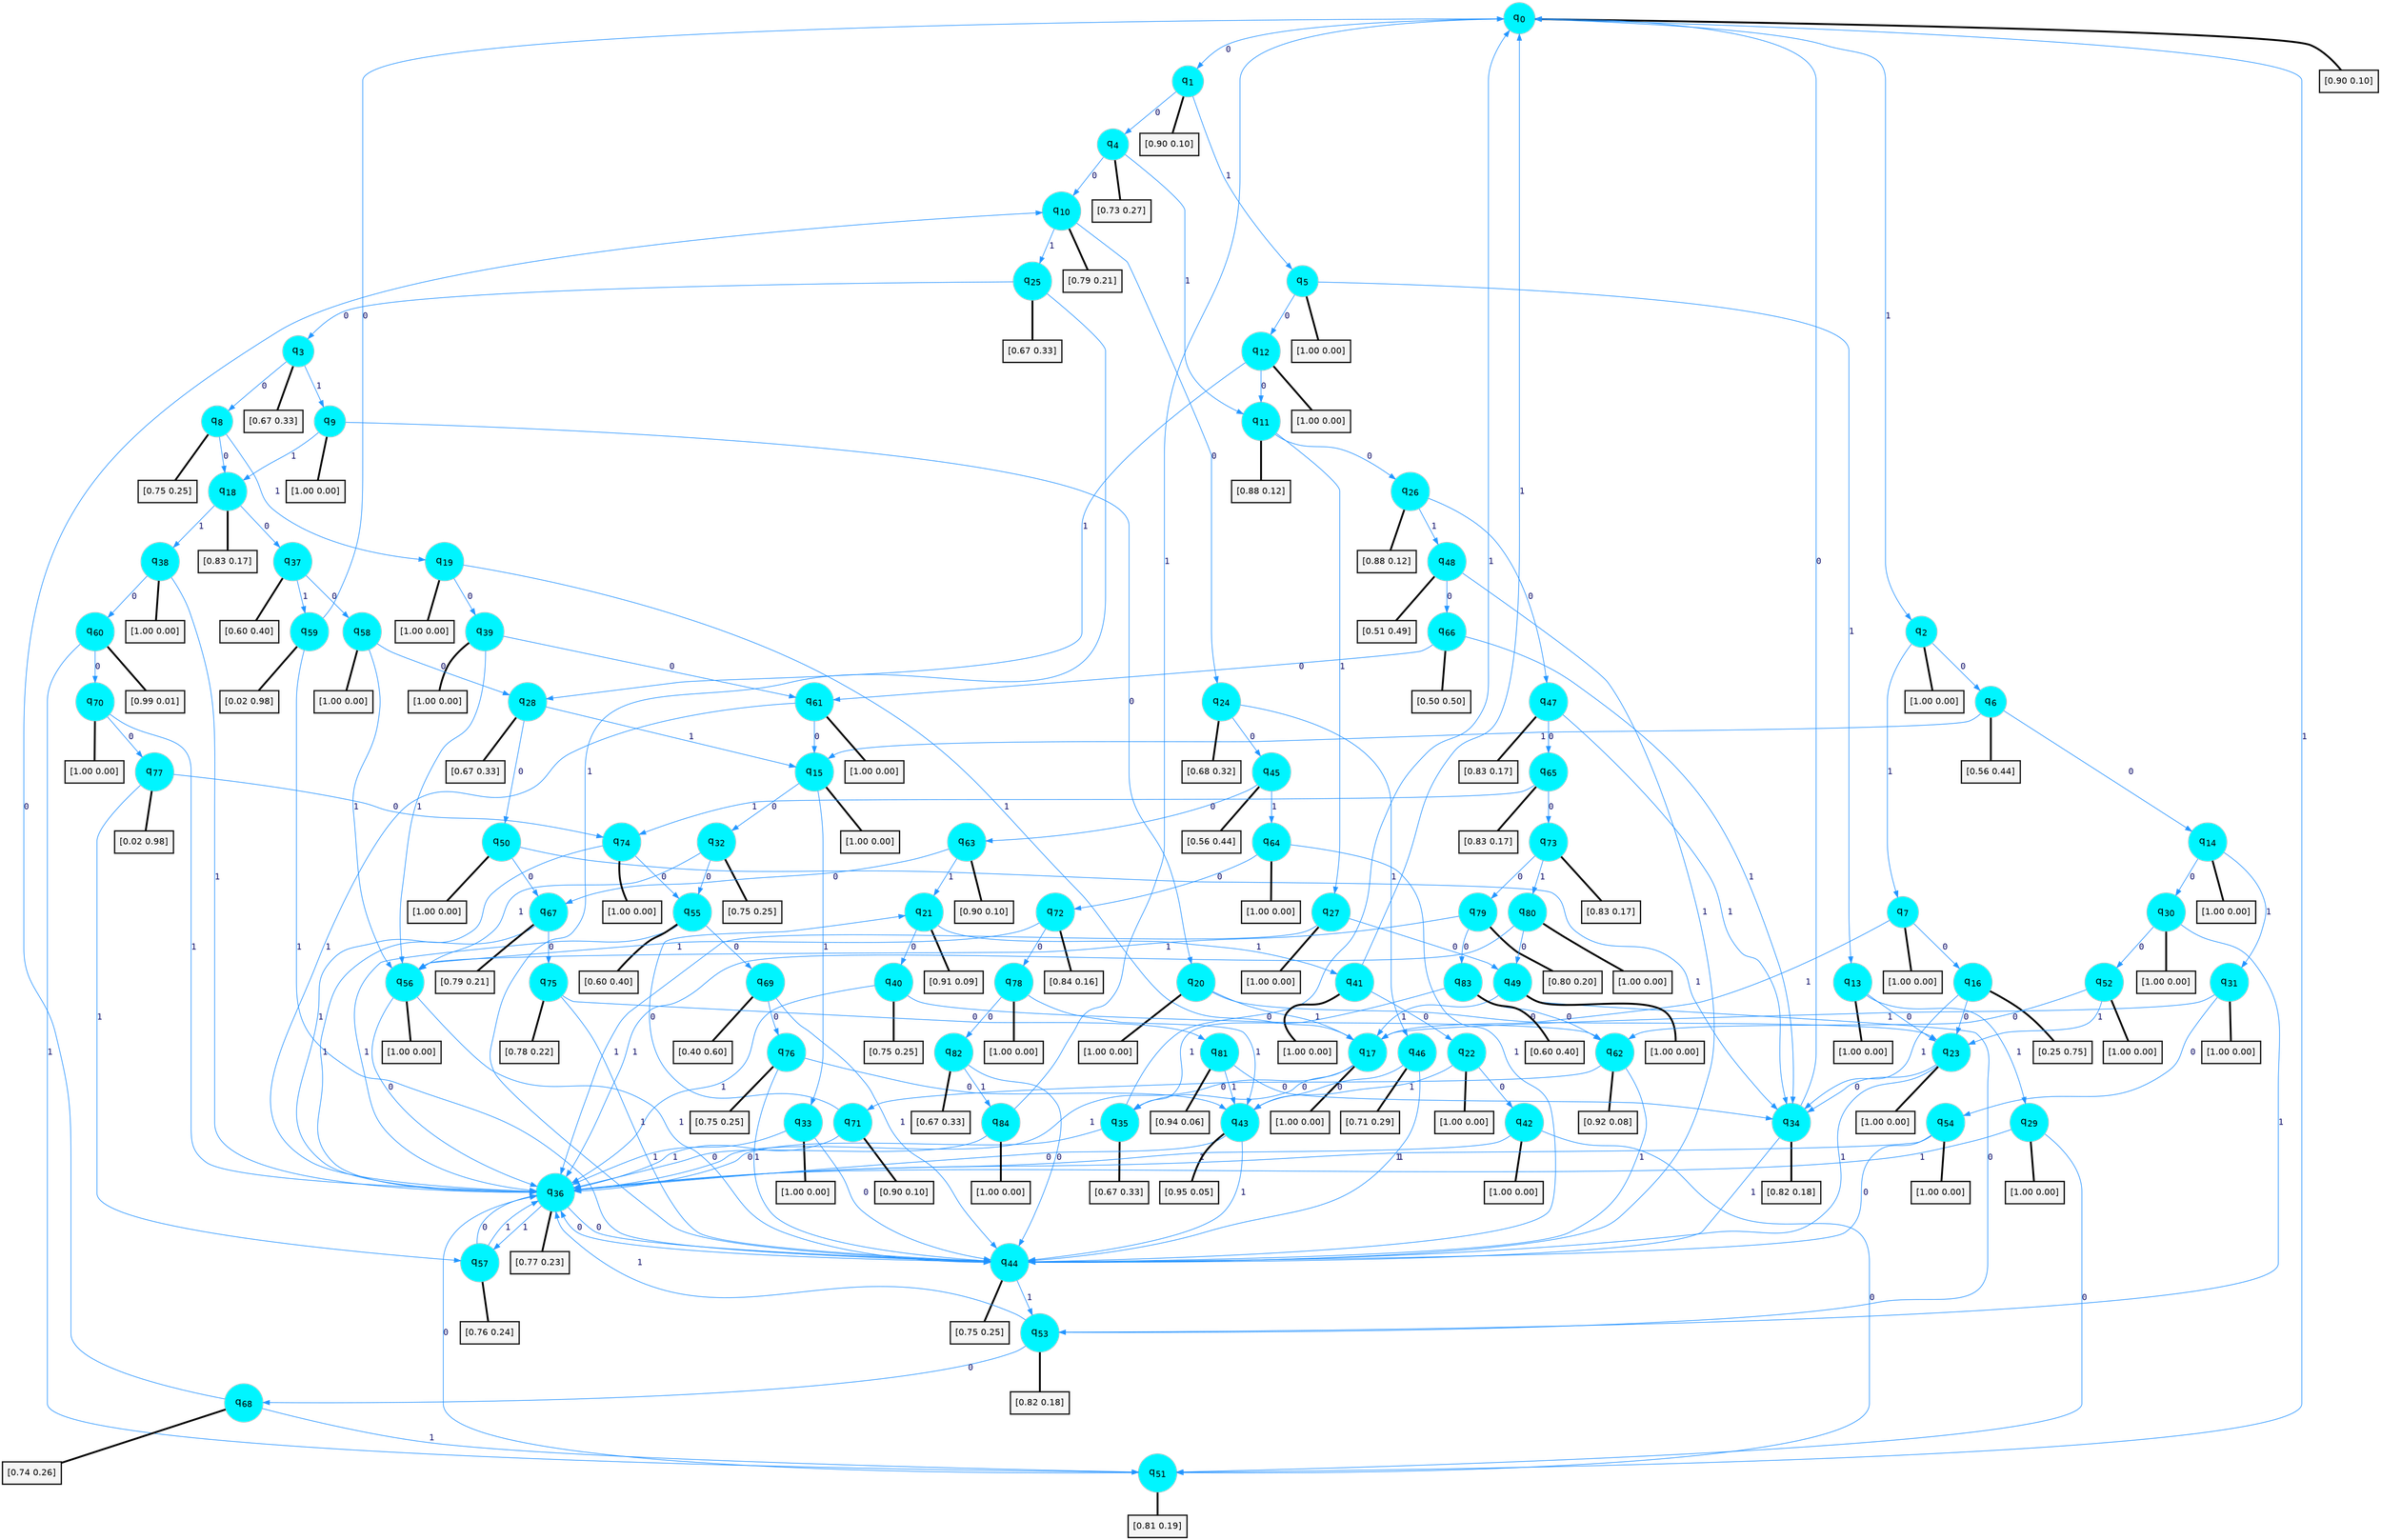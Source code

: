 digraph G {
graph [
bgcolor=transparent, dpi=300, rankdir=TD, size="40,25"];
node [
color=gray, fillcolor=turquoise1, fontcolor=black, fontname=Helvetica, fontsize=16, fontweight=bold, shape=circle, style=filled];
edge [
arrowsize=1, color=dodgerblue1, fontcolor=midnightblue, fontname=courier, fontweight=bold, penwidth=1, style=solid, weight=20];
0[label=<q<SUB>0</SUB>>];
1[label=<q<SUB>1</SUB>>];
2[label=<q<SUB>2</SUB>>];
3[label=<q<SUB>3</SUB>>];
4[label=<q<SUB>4</SUB>>];
5[label=<q<SUB>5</SUB>>];
6[label=<q<SUB>6</SUB>>];
7[label=<q<SUB>7</SUB>>];
8[label=<q<SUB>8</SUB>>];
9[label=<q<SUB>9</SUB>>];
10[label=<q<SUB>10</SUB>>];
11[label=<q<SUB>11</SUB>>];
12[label=<q<SUB>12</SUB>>];
13[label=<q<SUB>13</SUB>>];
14[label=<q<SUB>14</SUB>>];
15[label=<q<SUB>15</SUB>>];
16[label=<q<SUB>16</SUB>>];
17[label=<q<SUB>17</SUB>>];
18[label=<q<SUB>18</SUB>>];
19[label=<q<SUB>19</SUB>>];
20[label=<q<SUB>20</SUB>>];
21[label=<q<SUB>21</SUB>>];
22[label=<q<SUB>22</SUB>>];
23[label=<q<SUB>23</SUB>>];
24[label=<q<SUB>24</SUB>>];
25[label=<q<SUB>25</SUB>>];
26[label=<q<SUB>26</SUB>>];
27[label=<q<SUB>27</SUB>>];
28[label=<q<SUB>28</SUB>>];
29[label=<q<SUB>29</SUB>>];
30[label=<q<SUB>30</SUB>>];
31[label=<q<SUB>31</SUB>>];
32[label=<q<SUB>32</SUB>>];
33[label=<q<SUB>33</SUB>>];
34[label=<q<SUB>34</SUB>>];
35[label=<q<SUB>35</SUB>>];
36[label=<q<SUB>36</SUB>>];
37[label=<q<SUB>37</SUB>>];
38[label=<q<SUB>38</SUB>>];
39[label=<q<SUB>39</SUB>>];
40[label=<q<SUB>40</SUB>>];
41[label=<q<SUB>41</SUB>>];
42[label=<q<SUB>42</SUB>>];
43[label=<q<SUB>43</SUB>>];
44[label=<q<SUB>44</SUB>>];
45[label=<q<SUB>45</SUB>>];
46[label=<q<SUB>46</SUB>>];
47[label=<q<SUB>47</SUB>>];
48[label=<q<SUB>48</SUB>>];
49[label=<q<SUB>49</SUB>>];
50[label=<q<SUB>50</SUB>>];
51[label=<q<SUB>51</SUB>>];
52[label=<q<SUB>52</SUB>>];
53[label=<q<SUB>53</SUB>>];
54[label=<q<SUB>54</SUB>>];
55[label=<q<SUB>55</SUB>>];
56[label=<q<SUB>56</SUB>>];
57[label=<q<SUB>57</SUB>>];
58[label=<q<SUB>58</SUB>>];
59[label=<q<SUB>59</SUB>>];
60[label=<q<SUB>60</SUB>>];
61[label=<q<SUB>61</SUB>>];
62[label=<q<SUB>62</SUB>>];
63[label=<q<SUB>63</SUB>>];
64[label=<q<SUB>64</SUB>>];
65[label=<q<SUB>65</SUB>>];
66[label=<q<SUB>66</SUB>>];
67[label=<q<SUB>67</SUB>>];
68[label=<q<SUB>68</SUB>>];
69[label=<q<SUB>69</SUB>>];
70[label=<q<SUB>70</SUB>>];
71[label=<q<SUB>71</SUB>>];
72[label=<q<SUB>72</SUB>>];
73[label=<q<SUB>73</SUB>>];
74[label=<q<SUB>74</SUB>>];
75[label=<q<SUB>75</SUB>>];
76[label=<q<SUB>76</SUB>>];
77[label=<q<SUB>77</SUB>>];
78[label=<q<SUB>78</SUB>>];
79[label=<q<SUB>79</SUB>>];
80[label=<q<SUB>80</SUB>>];
81[label=<q<SUB>81</SUB>>];
82[label=<q<SUB>82</SUB>>];
83[label=<q<SUB>83</SUB>>];
84[label=<q<SUB>84</SUB>>];
85[label="[0.90 0.10]", shape=box,fontcolor=black, fontname=Helvetica, fontsize=14, penwidth=2, fillcolor=whitesmoke,color=black];
86[label="[0.90 0.10]", shape=box,fontcolor=black, fontname=Helvetica, fontsize=14, penwidth=2, fillcolor=whitesmoke,color=black];
87[label="[1.00 0.00]", shape=box,fontcolor=black, fontname=Helvetica, fontsize=14, penwidth=2, fillcolor=whitesmoke,color=black];
88[label="[0.67 0.33]", shape=box,fontcolor=black, fontname=Helvetica, fontsize=14, penwidth=2, fillcolor=whitesmoke,color=black];
89[label="[0.73 0.27]", shape=box,fontcolor=black, fontname=Helvetica, fontsize=14, penwidth=2, fillcolor=whitesmoke,color=black];
90[label="[1.00 0.00]", shape=box,fontcolor=black, fontname=Helvetica, fontsize=14, penwidth=2, fillcolor=whitesmoke,color=black];
91[label="[0.56 0.44]", shape=box,fontcolor=black, fontname=Helvetica, fontsize=14, penwidth=2, fillcolor=whitesmoke,color=black];
92[label="[1.00 0.00]", shape=box,fontcolor=black, fontname=Helvetica, fontsize=14, penwidth=2, fillcolor=whitesmoke,color=black];
93[label="[0.75 0.25]", shape=box,fontcolor=black, fontname=Helvetica, fontsize=14, penwidth=2, fillcolor=whitesmoke,color=black];
94[label="[1.00 0.00]", shape=box,fontcolor=black, fontname=Helvetica, fontsize=14, penwidth=2, fillcolor=whitesmoke,color=black];
95[label="[0.79 0.21]", shape=box,fontcolor=black, fontname=Helvetica, fontsize=14, penwidth=2, fillcolor=whitesmoke,color=black];
96[label="[0.88 0.12]", shape=box,fontcolor=black, fontname=Helvetica, fontsize=14, penwidth=2, fillcolor=whitesmoke,color=black];
97[label="[1.00 0.00]", shape=box,fontcolor=black, fontname=Helvetica, fontsize=14, penwidth=2, fillcolor=whitesmoke,color=black];
98[label="[1.00 0.00]", shape=box,fontcolor=black, fontname=Helvetica, fontsize=14, penwidth=2, fillcolor=whitesmoke,color=black];
99[label="[1.00 0.00]", shape=box,fontcolor=black, fontname=Helvetica, fontsize=14, penwidth=2, fillcolor=whitesmoke,color=black];
100[label="[1.00 0.00]", shape=box,fontcolor=black, fontname=Helvetica, fontsize=14, penwidth=2, fillcolor=whitesmoke,color=black];
101[label="[0.25 0.75]", shape=box,fontcolor=black, fontname=Helvetica, fontsize=14, penwidth=2, fillcolor=whitesmoke,color=black];
102[label="[1.00 0.00]", shape=box,fontcolor=black, fontname=Helvetica, fontsize=14, penwidth=2, fillcolor=whitesmoke,color=black];
103[label="[0.83 0.17]", shape=box,fontcolor=black, fontname=Helvetica, fontsize=14, penwidth=2, fillcolor=whitesmoke,color=black];
104[label="[1.00 0.00]", shape=box,fontcolor=black, fontname=Helvetica, fontsize=14, penwidth=2, fillcolor=whitesmoke,color=black];
105[label="[1.00 0.00]", shape=box,fontcolor=black, fontname=Helvetica, fontsize=14, penwidth=2, fillcolor=whitesmoke,color=black];
106[label="[0.91 0.09]", shape=box,fontcolor=black, fontname=Helvetica, fontsize=14, penwidth=2, fillcolor=whitesmoke,color=black];
107[label="[1.00 0.00]", shape=box,fontcolor=black, fontname=Helvetica, fontsize=14, penwidth=2, fillcolor=whitesmoke,color=black];
108[label="[1.00 0.00]", shape=box,fontcolor=black, fontname=Helvetica, fontsize=14, penwidth=2, fillcolor=whitesmoke,color=black];
109[label="[0.68 0.32]", shape=box,fontcolor=black, fontname=Helvetica, fontsize=14, penwidth=2, fillcolor=whitesmoke,color=black];
110[label="[0.67 0.33]", shape=box,fontcolor=black, fontname=Helvetica, fontsize=14, penwidth=2, fillcolor=whitesmoke,color=black];
111[label="[0.88 0.12]", shape=box,fontcolor=black, fontname=Helvetica, fontsize=14, penwidth=2, fillcolor=whitesmoke,color=black];
112[label="[1.00 0.00]", shape=box,fontcolor=black, fontname=Helvetica, fontsize=14, penwidth=2, fillcolor=whitesmoke,color=black];
113[label="[0.67 0.33]", shape=box,fontcolor=black, fontname=Helvetica, fontsize=14, penwidth=2, fillcolor=whitesmoke,color=black];
114[label="[1.00 0.00]", shape=box,fontcolor=black, fontname=Helvetica, fontsize=14, penwidth=2, fillcolor=whitesmoke,color=black];
115[label="[1.00 0.00]", shape=box,fontcolor=black, fontname=Helvetica, fontsize=14, penwidth=2, fillcolor=whitesmoke,color=black];
116[label="[1.00 0.00]", shape=box,fontcolor=black, fontname=Helvetica, fontsize=14, penwidth=2, fillcolor=whitesmoke,color=black];
117[label="[0.75 0.25]", shape=box,fontcolor=black, fontname=Helvetica, fontsize=14, penwidth=2, fillcolor=whitesmoke,color=black];
118[label="[1.00 0.00]", shape=box,fontcolor=black, fontname=Helvetica, fontsize=14, penwidth=2, fillcolor=whitesmoke,color=black];
119[label="[0.82 0.18]", shape=box,fontcolor=black, fontname=Helvetica, fontsize=14, penwidth=2, fillcolor=whitesmoke,color=black];
120[label="[0.67 0.33]", shape=box,fontcolor=black, fontname=Helvetica, fontsize=14, penwidth=2, fillcolor=whitesmoke,color=black];
121[label="[0.77 0.23]", shape=box,fontcolor=black, fontname=Helvetica, fontsize=14, penwidth=2, fillcolor=whitesmoke,color=black];
122[label="[0.60 0.40]", shape=box,fontcolor=black, fontname=Helvetica, fontsize=14, penwidth=2, fillcolor=whitesmoke,color=black];
123[label="[1.00 0.00]", shape=box,fontcolor=black, fontname=Helvetica, fontsize=14, penwidth=2, fillcolor=whitesmoke,color=black];
124[label="[1.00 0.00]", shape=box,fontcolor=black, fontname=Helvetica, fontsize=14, penwidth=2, fillcolor=whitesmoke,color=black];
125[label="[0.75 0.25]", shape=box,fontcolor=black, fontname=Helvetica, fontsize=14, penwidth=2, fillcolor=whitesmoke,color=black];
126[label="[1.00 0.00]", shape=box,fontcolor=black, fontname=Helvetica, fontsize=14, penwidth=2, fillcolor=whitesmoke,color=black];
127[label="[1.00 0.00]", shape=box,fontcolor=black, fontname=Helvetica, fontsize=14, penwidth=2, fillcolor=whitesmoke,color=black];
128[label="[0.95 0.05]", shape=box,fontcolor=black, fontname=Helvetica, fontsize=14, penwidth=2, fillcolor=whitesmoke,color=black];
129[label="[0.75 0.25]", shape=box,fontcolor=black, fontname=Helvetica, fontsize=14, penwidth=2, fillcolor=whitesmoke,color=black];
130[label="[0.56 0.44]", shape=box,fontcolor=black, fontname=Helvetica, fontsize=14, penwidth=2, fillcolor=whitesmoke,color=black];
131[label="[0.71 0.29]", shape=box,fontcolor=black, fontname=Helvetica, fontsize=14, penwidth=2, fillcolor=whitesmoke,color=black];
132[label="[0.83 0.17]", shape=box,fontcolor=black, fontname=Helvetica, fontsize=14, penwidth=2, fillcolor=whitesmoke,color=black];
133[label="[0.51 0.49]", shape=box,fontcolor=black, fontname=Helvetica, fontsize=14, penwidth=2, fillcolor=whitesmoke,color=black];
134[label="[1.00 0.00]", shape=box,fontcolor=black, fontname=Helvetica, fontsize=14, penwidth=2, fillcolor=whitesmoke,color=black];
135[label="[1.00 0.00]", shape=box,fontcolor=black, fontname=Helvetica, fontsize=14, penwidth=2, fillcolor=whitesmoke,color=black];
136[label="[0.81 0.19]", shape=box,fontcolor=black, fontname=Helvetica, fontsize=14, penwidth=2, fillcolor=whitesmoke,color=black];
137[label="[1.00 0.00]", shape=box,fontcolor=black, fontname=Helvetica, fontsize=14, penwidth=2, fillcolor=whitesmoke,color=black];
138[label="[0.82 0.18]", shape=box,fontcolor=black, fontname=Helvetica, fontsize=14, penwidth=2, fillcolor=whitesmoke,color=black];
139[label="[1.00 0.00]", shape=box,fontcolor=black, fontname=Helvetica, fontsize=14, penwidth=2, fillcolor=whitesmoke,color=black];
140[label="[0.60 0.40]", shape=box,fontcolor=black, fontname=Helvetica, fontsize=14, penwidth=2, fillcolor=whitesmoke,color=black];
141[label="[1.00 0.00]", shape=box,fontcolor=black, fontname=Helvetica, fontsize=14, penwidth=2, fillcolor=whitesmoke,color=black];
142[label="[0.76 0.24]", shape=box,fontcolor=black, fontname=Helvetica, fontsize=14, penwidth=2, fillcolor=whitesmoke,color=black];
143[label="[1.00 0.00]", shape=box,fontcolor=black, fontname=Helvetica, fontsize=14, penwidth=2, fillcolor=whitesmoke,color=black];
144[label="[0.02 0.98]", shape=box,fontcolor=black, fontname=Helvetica, fontsize=14, penwidth=2, fillcolor=whitesmoke,color=black];
145[label="[0.99 0.01]", shape=box,fontcolor=black, fontname=Helvetica, fontsize=14, penwidth=2, fillcolor=whitesmoke,color=black];
146[label="[1.00 0.00]", shape=box,fontcolor=black, fontname=Helvetica, fontsize=14, penwidth=2, fillcolor=whitesmoke,color=black];
147[label="[0.92 0.08]", shape=box,fontcolor=black, fontname=Helvetica, fontsize=14, penwidth=2, fillcolor=whitesmoke,color=black];
148[label="[0.90 0.10]", shape=box,fontcolor=black, fontname=Helvetica, fontsize=14, penwidth=2, fillcolor=whitesmoke,color=black];
149[label="[1.00 0.00]", shape=box,fontcolor=black, fontname=Helvetica, fontsize=14, penwidth=2, fillcolor=whitesmoke,color=black];
150[label="[0.83 0.17]", shape=box,fontcolor=black, fontname=Helvetica, fontsize=14, penwidth=2, fillcolor=whitesmoke,color=black];
151[label="[0.50 0.50]", shape=box,fontcolor=black, fontname=Helvetica, fontsize=14, penwidth=2, fillcolor=whitesmoke,color=black];
152[label="[0.79 0.21]", shape=box,fontcolor=black, fontname=Helvetica, fontsize=14, penwidth=2, fillcolor=whitesmoke,color=black];
153[label="[0.74 0.26]", shape=box,fontcolor=black, fontname=Helvetica, fontsize=14, penwidth=2, fillcolor=whitesmoke,color=black];
154[label="[0.40 0.60]", shape=box,fontcolor=black, fontname=Helvetica, fontsize=14, penwidth=2, fillcolor=whitesmoke,color=black];
155[label="[1.00 0.00]", shape=box,fontcolor=black, fontname=Helvetica, fontsize=14, penwidth=2, fillcolor=whitesmoke,color=black];
156[label="[0.90 0.10]", shape=box,fontcolor=black, fontname=Helvetica, fontsize=14, penwidth=2, fillcolor=whitesmoke,color=black];
157[label="[0.84 0.16]", shape=box,fontcolor=black, fontname=Helvetica, fontsize=14, penwidth=2, fillcolor=whitesmoke,color=black];
158[label="[0.83 0.17]", shape=box,fontcolor=black, fontname=Helvetica, fontsize=14, penwidth=2, fillcolor=whitesmoke,color=black];
159[label="[1.00 0.00]", shape=box,fontcolor=black, fontname=Helvetica, fontsize=14, penwidth=2, fillcolor=whitesmoke,color=black];
160[label="[0.78 0.22]", shape=box,fontcolor=black, fontname=Helvetica, fontsize=14, penwidth=2, fillcolor=whitesmoke,color=black];
161[label="[0.75 0.25]", shape=box,fontcolor=black, fontname=Helvetica, fontsize=14, penwidth=2, fillcolor=whitesmoke,color=black];
162[label="[0.02 0.98]", shape=box,fontcolor=black, fontname=Helvetica, fontsize=14, penwidth=2, fillcolor=whitesmoke,color=black];
163[label="[1.00 0.00]", shape=box,fontcolor=black, fontname=Helvetica, fontsize=14, penwidth=2, fillcolor=whitesmoke,color=black];
164[label="[0.80 0.20]", shape=box,fontcolor=black, fontname=Helvetica, fontsize=14, penwidth=2, fillcolor=whitesmoke,color=black];
165[label="[1.00 0.00]", shape=box,fontcolor=black, fontname=Helvetica, fontsize=14, penwidth=2, fillcolor=whitesmoke,color=black];
166[label="[0.94 0.06]", shape=box,fontcolor=black, fontname=Helvetica, fontsize=14, penwidth=2, fillcolor=whitesmoke,color=black];
167[label="[0.67 0.33]", shape=box,fontcolor=black, fontname=Helvetica, fontsize=14, penwidth=2, fillcolor=whitesmoke,color=black];
168[label="[0.60 0.40]", shape=box,fontcolor=black, fontname=Helvetica, fontsize=14, penwidth=2, fillcolor=whitesmoke,color=black];
169[label="[1.00 0.00]", shape=box,fontcolor=black, fontname=Helvetica, fontsize=14, penwidth=2, fillcolor=whitesmoke,color=black];
0->1 [label=0];
0->2 [label=1];
0->85 [arrowhead=none, penwidth=3,color=black];
1->4 [label=0];
1->5 [label=1];
1->86 [arrowhead=none, penwidth=3,color=black];
2->6 [label=0];
2->7 [label=1];
2->87 [arrowhead=none, penwidth=3,color=black];
3->8 [label=0];
3->9 [label=1];
3->88 [arrowhead=none, penwidth=3,color=black];
4->10 [label=0];
4->11 [label=1];
4->89 [arrowhead=none, penwidth=3,color=black];
5->12 [label=0];
5->13 [label=1];
5->90 [arrowhead=none, penwidth=3,color=black];
6->14 [label=0];
6->15 [label=1];
6->91 [arrowhead=none, penwidth=3,color=black];
7->16 [label=0];
7->17 [label=1];
7->92 [arrowhead=none, penwidth=3,color=black];
8->18 [label=0];
8->19 [label=1];
8->93 [arrowhead=none, penwidth=3,color=black];
9->20 [label=0];
9->18 [label=1];
9->94 [arrowhead=none, penwidth=3,color=black];
10->24 [label=0];
10->25 [label=1];
10->95 [arrowhead=none, penwidth=3,color=black];
11->26 [label=0];
11->27 [label=1];
11->96 [arrowhead=none, penwidth=3,color=black];
12->11 [label=0];
12->28 [label=1];
12->97 [arrowhead=none, penwidth=3,color=black];
13->23 [label=0];
13->29 [label=1];
13->98 [arrowhead=none, penwidth=3,color=black];
14->30 [label=0];
14->31 [label=1];
14->99 [arrowhead=none, penwidth=3,color=black];
15->32 [label=0];
15->33 [label=1];
15->100 [arrowhead=none, penwidth=3,color=black];
16->23 [label=0];
16->34 [label=1];
16->101 [arrowhead=none, penwidth=3,color=black];
17->35 [label=0];
17->36 [label=1];
17->102 [arrowhead=none, penwidth=3,color=black];
18->37 [label=0];
18->38 [label=1];
18->103 [arrowhead=none, penwidth=3,color=black];
19->39 [label=0];
19->17 [label=1];
19->104 [arrowhead=none, penwidth=3,color=black];
20->23 [label=0];
20->17 [label=1];
20->105 [arrowhead=none, penwidth=3,color=black];
21->40 [label=0];
21->41 [label=1];
21->106 [arrowhead=none, penwidth=3,color=black];
22->42 [label=0];
22->43 [label=1];
22->107 [arrowhead=none, penwidth=3,color=black];
23->34 [label=0];
23->44 [label=1];
23->108 [arrowhead=none, penwidth=3,color=black];
24->45 [label=0];
24->46 [label=1];
24->109 [arrowhead=none, penwidth=3,color=black];
25->3 [label=0];
25->44 [label=1];
25->110 [arrowhead=none, penwidth=3,color=black];
26->47 [label=0];
26->48 [label=1];
26->111 [arrowhead=none, penwidth=3,color=black];
27->49 [label=0];
27->36 [label=1];
27->112 [arrowhead=none, penwidth=3,color=black];
28->50 [label=0];
28->15 [label=1];
28->113 [arrowhead=none, penwidth=3,color=black];
29->51 [label=0];
29->36 [label=1];
29->114 [arrowhead=none, penwidth=3,color=black];
30->52 [label=0];
30->53 [label=1];
30->115 [arrowhead=none, penwidth=3,color=black];
31->54 [label=0];
31->17 [label=1];
31->116 [arrowhead=none, penwidth=3,color=black];
32->55 [label=0];
32->56 [label=1];
32->117 [arrowhead=none, penwidth=3,color=black];
33->44 [label=0];
33->36 [label=1];
33->118 [arrowhead=none, penwidth=3,color=black];
34->0 [label=0];
34->44 [label=1];
34->119 [arrowhead=none, penwidth=3,color=black];
35->36 [label=0];
35->0 [label=1];
35->120 [arrowhead=none, penwidth=3,color=black];
36->44 [label=0];
36->57 [label=1];
36->121 [arrowhead=none, penwidth=3,color=black];
37->58 [label=0];
37->59 [label=1];
37->122 [arrowhead=none, penwidth=3,color=black];
38->60 [label=0];
38->36 [label=1];
38->123 [arrowhead=none, penwidth=3,color=black];
39->61 [label=0];
39->56 [label=1];
39->124 [arrowhead=none, penwidth=3,color=black];
40->62 [label=0];
40->36 [label=1];
40->125 [arrowhead=none, penwidth=3,color=black];
41->22 [label=0];
41->0 [label=1];
41->126 [arrowhead=none, penwidth=3,color=black];
42->51 [label=0];
42->36 [label=1];
42->127 [arrowhead=none, penwidth=3,color=black];
43->36 [label=0];
43->44 [label=1];
43->128 [arrowhead=none, penwidth=3,color=black];
44->36 [label=0];
44->53 [label=1];
44->129 [arrowhead=none, penwidth=3,color=black];
45->63 [label=0];
45->64 [label=1];
45->130 [arrowhead=none, penwidth=3,color=black];
46->43 [label=0];
46->44 [label=1];
46->131 [arrowhead=none, penwidth=3,color=black];
47->65 [label=0];
47->34 [label=1];
47->132 [arrowhead=none, penwidth=3,color=black];
48->66 [label=0];
48->44 [label=1];
48->133 [arrowhead=none, penwidth=3,color=black];
49->53 [label=0];
49->17 [label=1];
49->134 [arrowhead=none, penwidth=3,color=black];
50->67 [label=0];
50->34 [label=1];
50->135 [arrowhead=none, penwidth=3,color=black];
51->36 [label=0];
51->0 [label=1];
51->136 [arrowhead=none, penwidth=3,color=black];
52->62 [label=0];
52->23 [label=1];
52->137 [arrowhead=none, penwidth=3,color=black];
53->68 [label=0];
53->36 [label=1];
53->138 [arrowhead=none, penwidth=3,color=black];
54->44 [label=0];
54->36 [label=1];
54->139 [arrowhead=none, penwidth=3,color=black];
55->69 [label=0];
55->36 [label=1];
55->140 [arrowhead=none, penwidth=3,color=black];
56->36 [label=0];
56->44 [label=1];
56->141 [arrowhead=none, penwidth=3,color=black];
57->36 [label=0];
57->36 [label=1];
57->142 [arrowhead=none, penwidth=3,color=black];
58->28 [label=0];
58->56 [label=1];
58->143 [arrowhead=none, penwidth=3,color=black];
59->0 [label=0];
59->44 [label=1];
59->144 [arrowhead=none, penwidth=3,color=black];
60->70 [label=0];
60->51 [label=1];
60->145 [arrowhead=none, penwidth=3,color=black];
61->15 [label=0];
61->36 [label=1];
61->146 [arrowhead=none, penwidth=3,color=black];
62->71 [label=0];
62->44 [label=1];
62->147 [arrowhead=none, penwidth=3,color=black];
63->67 [label=0];
63->21 [label=1];
63->148 [arrowhead=none, penwidth=3,color=black];
64->72 [label=0];
64->44 [label=1];
64->149 [arrowhead=none, penwidth=3,color=black];
65->73 [label=0];
65->74 [label=1];
65->150 [arrowhead=none, penwidth=3,color=black];
66->61 [label=0];
66->34 [label=1];
66->151 [arrowhead=none, penwidth=3,color=black];
67->75 [label=0];
67->36 [label=1];
67->152 [arrowhead=none, penwidth=3,color=black];
68->10 [label=0];
68->51 [label=1];
68->153 [arrowhead=none, penwidth=3,color=black];
69->76 [label=0];
69->44 [label=1];
69->154 [arrowhead=none, penwidth=3,color=black];
70->77 [label=0];
70->36 [label=1];
70->155 [arrowhead=none, penwidth=3,color=black];
71->21 [label=0];
71->36 [label=1];
71->156 [arrowhead=none, penwidth=3,color=black];
72->78 [label=0];
72->56 [label=1];
72->157 [arrowhead=none, penwidth=3,color=black];
73->79 [label=0];
73->80 [label=1];
73->158 [arrowhead=none, penwidth=3,color=black];
74->55 [label=0];
74->36 [label=1];
74->159 [arrowhead=none, penwidth=3,color=black];
75->81 [label=0];
75->44 [label=1];
75->160 [arrowhead=none, penwidth=3,color=black];
76->43 [label=0];
76->44 [label=1];
76->161 [arrowhead=none, penwidth=3,color=black];
77->74 [label=0];
77->57 [label=1];
77->162 [arrowhead=none, penwidth=3,color=black];
78->82 [label=0];
78->43 [label=1];
78->163 [arrowhead=none, penwidth=3,color=black];
79->83 [label=0];
79->56 [label=1];
79->164 [arrowhead=none, penwidth=3,color=black];
80->49 [label=0];
80->36 [label=1];
80->165 [arrowhead=none, penwidth=3,color=black];
81->34 [label=0];
81->43 [label=1];
81->166 [arrowhead=none, penwidth=3,color=black];
82->44 [label=0];
82->84 [label=1];
82->167 [arrowhead=none, penwidth=3,color=black];
83->62 [label=0];
83->35 [label=1];
83->168 [arrowhead=none, penwidth=3,color=black];
84->36 [label=0];
84->0 [label=1];
84->169 [arrowhead=none, penwidth=3,color=black];
}
